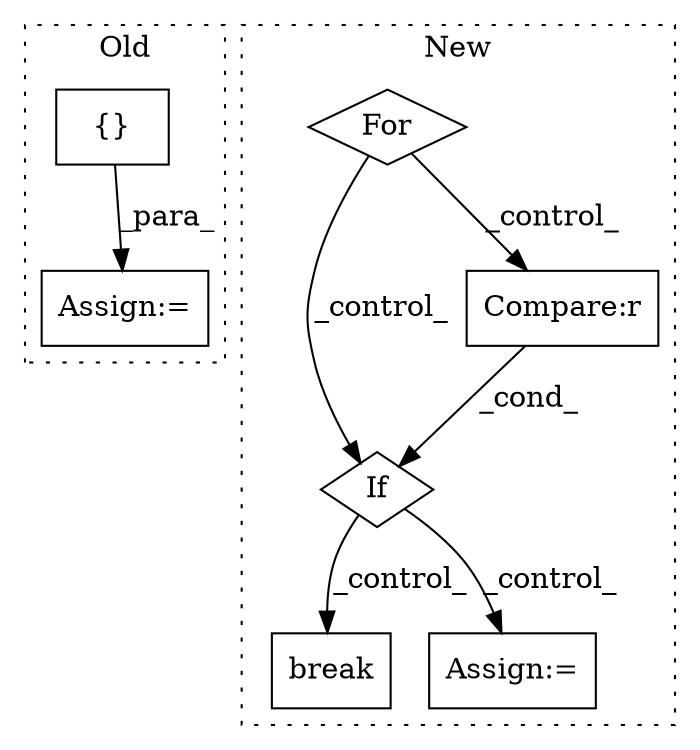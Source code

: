 digraph G {
subgraph cluster0 {
1 [label="{}" a="59" s="8062,8062" l="2,1" shape="box"];
6 [label="Assign:=" a="68" s="8059" l="3" shape="box"];
label = "Old";
style="dotted";
}
subgraph cluster1 {
2 [label="break" a="94" s="8760" l="5" shape="box"];
3 [label="If" a="96" s="8718" l="3" shape="diamond"];
4 [label="Compare:r" a="40" s="8721" l="17" shape="box"];
5 [label="For" a="107" s="8530,8559" l="4,14" shape="diamond"];
7 [label="Assign:=" a="68" s="8820" l="3" shape="box"];
label = "New";
style="dotted";
}
1 -> 6 [label="_para_"];
3 -> 2 [label="_control_"];
3 -> 7 [label="_control_"];
4 -> 3 [label="_cond_"];
5 -> 3 [label="_control_"];
5 -> 4 [label="_control_"];
}